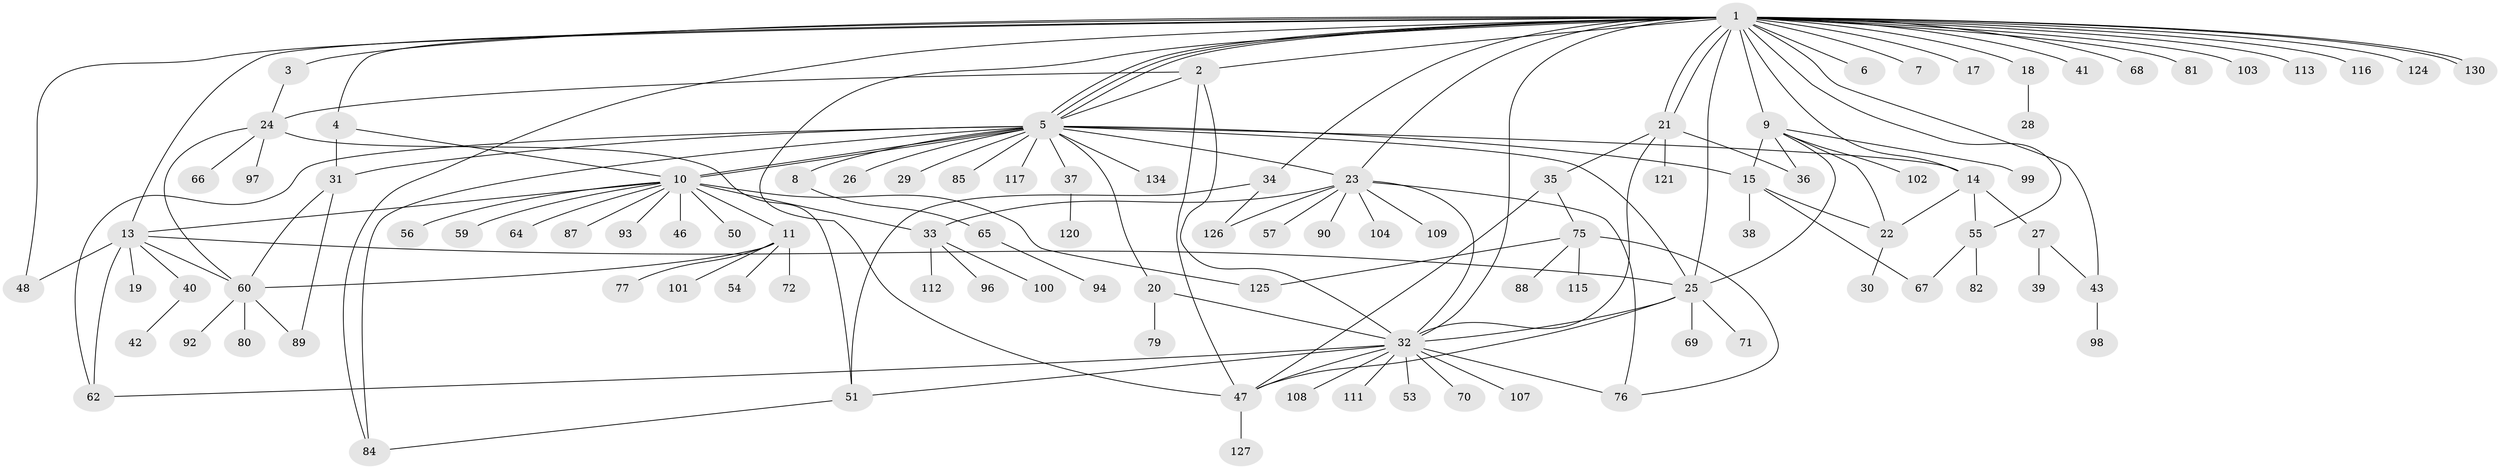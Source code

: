 // Generated by graph-tools (version 1.1) at 2025/23/03/03/25 07:23:55]
// undirected, 105 vertices, 151 edges
graph export_dot {
graph [start="1"]
  node [color=gray90,style=filled];
  1 [super="+16"];
  2 [super="+78"];
  3;
  4 [super="+49"];
  5 [super="+122"];
  6;
  7;
  8;
  9 [super="+12"];
  10 [super="+110"];
  11 [super="+73"];
  13 [super="+105"];
  14 [super="+129"];
  15 [super="+132"];
  17;
  18 [super="+128"];
  19;
  20;
  21 [super="+63"];
  22;
  23 [super="+91"];
  24 [super="+52"];
  25 [super="+61"];
  26;
  27;
  28;
  29;
  30;
  31 [super="+106"];
  32 [super="+44"];
  33;
  34 [super="+83"];
  35 [super="+45"];
  36;
  37;
  38;
  39;
  40;
  41;
  42;
  43 [super="+133"];
  46;
  47 [super="+58"];
  48;
  50;
  51;
  53;
  54;
  55 [super="+74"];
  56;
  57 [super="+123"];
  59;
  60 [super="+131"];
  62;
  64;
  65 [super="+86"];
  66;
  67;
  68;
  69 [super="+95"];
  70;
  71 [super="+119"];
  72;
  75;
  76;
  77;
  79;
  80;
  81;
  82;
  84 [super="+118"];
  85;
  87;
  88;
  89 [super="+114"];
  90;
  92;
  93;
  94;
  96;
  97;
  98;
  99;
  100;
  101;
  102;
  103;
  104;
  107;
  108;
  109;
  111;
  112;
  113;
  115;
  116;
  117;
  120;
  121;
  124;
  125;
  126;
  127;
  130;
  134;
  1 -- 2;
  1 -- 3;
  1 -- 4;
  1 -- 5;
  1 -- 5;
  1 -- 5;
  1 -- 6;
  1 -- 7;
  1 -- 9;
  1 -- 13;
  1 -- 14;
  1 -- 17;
  1 -- 21;
  1 -- 21;
  1 -- 23;
  1 -- 25;
  1 -- 34;
  1 -- 41;
  1 -- 43;
  1 -- 48;
  1 -- 55;
  1 -- 68;
  1 -- 81;
  1 -- 84;
  1 -- 103;
  1 -- 113;
  1 -- 116;
  1 -- 124;
  1 -- 130;
  1 -- 130;
  1 -- 47;
  1 -- 32;
  1 -- 18;
  2 -- 5;
  2 -- 24;
  2 -- 47;
  2 -- 32;
  3 -- 24;
  4 -- 10;
  4 -- 31;
  5 -- 8;
  5 -- 10 [weight=2];
  5 -- 10;
  5 -- 14;
  5 -- 15;
  5 -- 20;
  5 -- 25;
  5 -- 26;
  5 -- 29;
  5 -- 37;
  5 -- 62;
  5 -- 84;
  5 -- 85;
  5 -- 117;
  5 -- 134;
  5 -- 23;
  5 -- 31;
  8 -- 65;
  9 -- 25;
  9 -- 36;
  9 -- 102;
  9 -- 99;
  9 -- 22;
  9 -- 15;
  10 -- 11;
  10 -- 13;
  10 -- 33;
  10 -- 46;
  10 -- 50;
  10 -- 56;
  10 -- 59;
  10 -- 64;
  10 -- 87;
  10 -- 93;
  10 -- 125;
  11 -- 54;
  11 -- 72;
  11 -- 77;
  11 -- 101;
  11 -- 60;
  13 -- 19;
  13 -- 25;
  13 -- 40;
  13 -- 48;
  13 -- 60;
  13 -- 62;
  14 -- 22;
  14 -- 27;
  14 -- 55;
  15 -- 22;
  15 -- 38;
  15 -- 67;
  18 -- 28;
  20 -- 32 [weight=2];
  20 -- 79;
  21 -- 32;
  21 -- 35;
  21 -- 36;
  21 -- 121;
  22 -- 30;
  23 -- 57;
  23 -- 90;
  23 -- 126;
  23 -- 32;
  23 -- 33;
  23 -- 104;
  23 -- 76;
  23 -- 109;
  24 -- 60;
  24 -- 66;
  24 -- 97;
  24 -- 51;
  25 -- 69;
  25 -- 32;
  25 -- 71;
  25 -- 47;
  27 -- 39;
  27 -- 43;
  31 -- 89;
  31 -- 60;
  32 -- 47;
  32 -- 53;
  32 -- 62;
  32 -- 70;
  32 -- 76;
  32 -- 107;
  32 -- 108;
  32 -- 111;
  32 -- 51;
  33 -- 96;
  33 -- 100;
  33 -- 112;
  34 -- 51;
  34 -- 126;
  35 -- 75;
  35 -- 47;
  37 -- 120;
  40 -- 42;
  43 -- 98;
  47 -- 127;
  51 -- 84;
  55 -- 82;
  55 -- 67;
  60 -- 80;
  60 -- 89;
  60 -- 92;
  65 -- 94;
  75 -- 76;
  75 -- 88;
  75 -- 115;
  75 -- 125;
}
